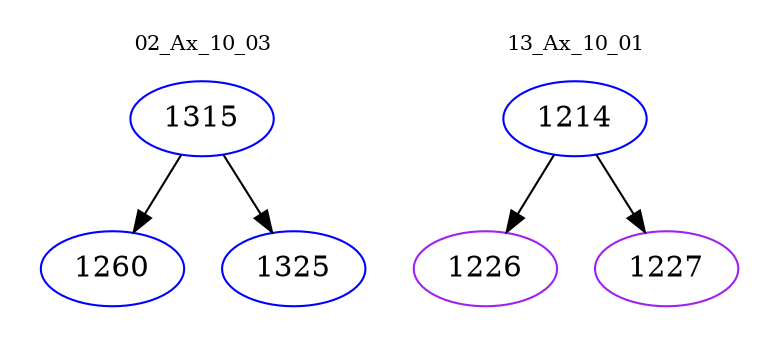 digraph{
subgraph cluster_0 {
color = white
label = "02_Ax_10_03";
fontsize=10;
T0_1315 [label="1315", color="blue"]
T0_1315 -> T0_1260 [color="black"]
T0_1260 [label="1260", color="blue"]
T0_1315 -> T0_1325 [color="black"]
T0_1325 [label="1325", color="blue"]
}
subgraph cluster_1 {
color = white
label = "13_Ax_10_01";
fontsize=10;
T1_1214 [label="1214", color="blue"]
T1_1214 -> T1_1226 [color="black"]
T1_1226 [label="1226", color="purple"]
T1_1214 -> T1_1227 [color="black"]
T1_1227 [label="1227", color="purple"]
}
}
